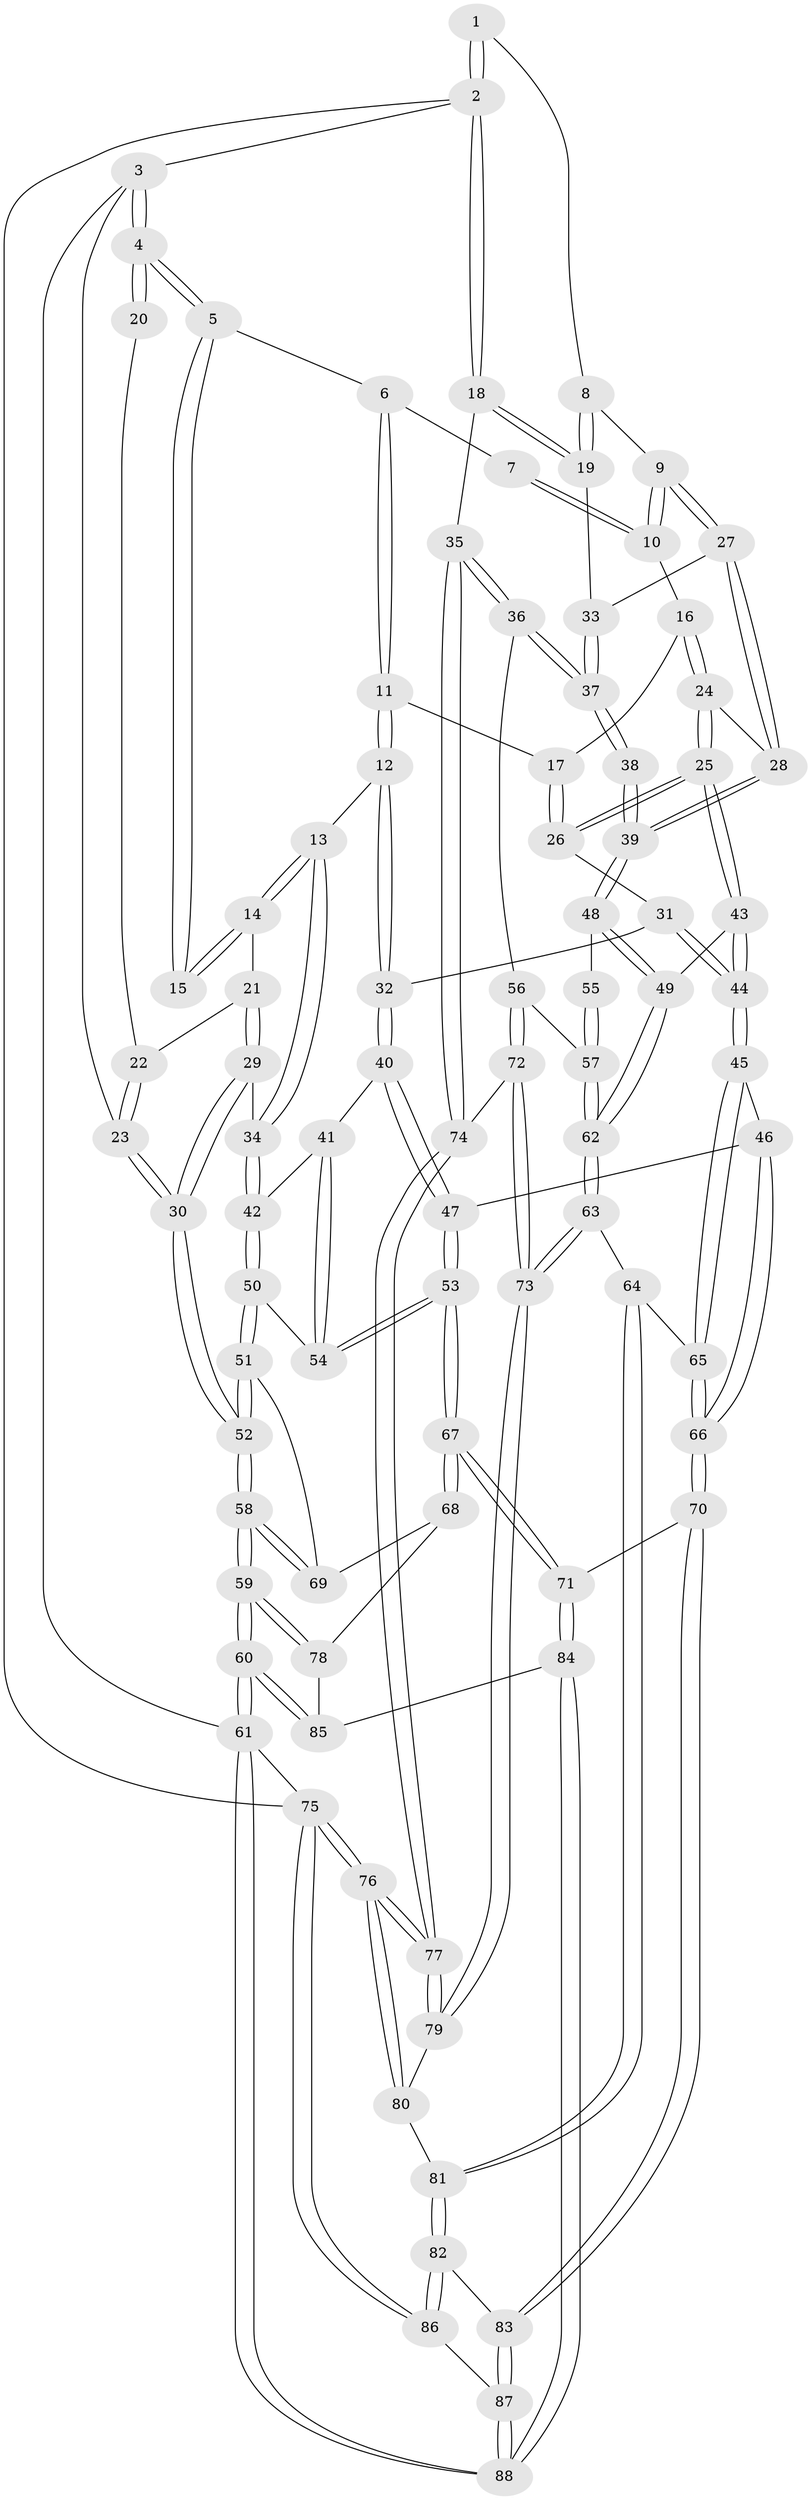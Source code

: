 // coarse degree distribution, {4: 0.46, 5: 0.28, 3: 0.24, 6: 0.02}
// Generated by graph-tools (version 1.1) at 2025/24/03/03/25 07:24:38]
// undirected, 88 vertices, 217 edges
graph export_dot {
graph [start="1"]
  node [color=gray90,style=filled];
  1 [pos="+0.8422210347430578+0"];
  2 [pos="+1+0"];
  3 [pos="+0+0"];
  4 [pos="+0+0"];
  5 [pos="+0.3065598746709556+0"];
  6 [pos="+0.40533542374660547+0"];
  7 [pos="+0.499160420792995+0"];
  8 [pos="+0.8384146675773646+0"];
  9 [pos="+0.7845936640478154+0.09882663755597797"];
  10 [pos="+0.6074582708395848+0.05775281514179303"];
  11 [pos="+0.36969893645909385+0.046540045319233565"];
  12 [pos="+0.31529258318133396+0.18791375872590854"];
  13 [pos="+0.31038150372387463+0.18693175426342504"];
  14 [pos="+0.20765915469831334+0.13366880848244056"];
  15 [pos="+0.1780438100790663+0.0780917662779101"];
  16 [pos="+0.5818735652154811+0.11450425089238833"];
  17 [pos="+0.5444468024630391+0.11830644983615844"];
  18 [pos="+1+0.19106989646495057"];
  19 [pos="+1+0.15436133159836954"];
  20 [pos="+0.03882700557312777+0"];
  21 [pos="+0.12747710294196543+0.13673356766433292"];
  22 [pos="+0.11839262142723682+0.12979014881968304"];
  23 [pos="+0+0"];
  24 [pos="+0.6345227002654747+0.2568936672979937"];
  25 [pos="+0.6076574584058111+0.2788928741690188"];
  26 [pos="+0.4703048143022482+0.22104780272563782"];
  27 [pos="+0.7969636631576218+0.1828912954272608"];
  28 [pos="+0.776005342717601+0.2261288291674953"];
  29 [pos="+0+0.2808030960047252"];
  30 [pos="+0+0.2592815711666573"];
  31 [pos="+0.3318208550224496+0.20412065764177026"];
  32 [pos="+0.320073763566936+0.1985285526068432"];
  33 [pos="+0.9502269044261985+0.1732761245868636"];
  34 [pos="+0.014213673040348328+0.2887983136578735"];
  35 [pos="+1+0.4290535642369921"];
  36 [pos="+1+0.4312447606814388"];
  37 [pos="+0.9355703444323523+0.3949097431734194"];
  38 [pos="+0.9273646500260005+0.39253846606765436"];
  39 [pos="+0.8175507741317405+0.31599735524346984"];
  40 [pos="+0.2794689804688491+0.3151331633907733"];
  41 [pos="+0.239428294731448+0.3540704852837713"];
  42 [pos="+0.11821883884072164+0.37948281323577576"];
  43 [pos="+0.5748156643242199+0.39587634999529486"];
  44 [pos="+0.5094015868618457+0.4421218546849403"];
  45 [pos="+0.49117825750722466+0.4730212104926218"];
  46 [pos="+0.4389831942690812+0.4921037066131143"];
  47 [pos="+0.4070485417030594+0.49968078710110353"];
  48 [pos="+0.7131735782269912+0.4664436669966698"];
  49 [pos="+0.7123825811530006+0.4670129598677028"];
  50 [pos="+0.10753909840468691+0.5144919936512544"];
  51 [pos="+0.10375432533896686+0.5179497942891657"];
  52 [pos="+0+0.5310702943905773"];
  53 [pos="+0.31978221818647357+0.5712419105675707"];
  54 [pos="+0.24538163716293562+0.5169669641071457"];
  55 [pos="+0.8312038918947519+0.47692745187474167"];
  56 [pos="+0.8975903143570655+0.5669614906547279"];
  57 [pos="+0.8338246533747764+0.5439100390015643"];
  58 [pos="+0+0.6656212003456502"];
  59 [pos="+0+0.7641133032551777"];
  60 [pos="+0+0.7722708104320465"];
  61 [pos="+0+1"];
  62 [pos="+0.7181155926396598+0.5831124476550171"];
  63 [pos="+0.7042403278802154+0.6199232635625961"];
  64 [pos="+0.6733001995560856+0.6374497311383819"];
  65 [pos="+0.602082743002109+0.6425860315287406"];
  66 [pos="+0.488094602947804+0.7713863435451143"];
  67 [pos="+0.3045887308702972+0.7042562667384793"];
  68 [pos="+0.13943683873127766+0.6676024398951794"];
  69 [pos="+0.12267843598100876+0.6438389139400352"];
  70 [pos="+0.4632323726048073+0.8055717590895465"];
  71 [pos="+0.34527716985679735+0.7923974733029513"];
  72 [pos="+0.8920765373817652+0.6646031847647841"];
  73 [pos="+0.8691181421627361+0.7061557862576584"];
  74 [pos="+1+0.5610754562687775"];
  75 [pos="+1+1"];
  76 [pos="+1+1"];
  77 [pos="+1+1"];
  78 [pos="+0.09371949872742041+0.7293622530471449"];
  79 [pos="+0.8699286702656025+0.7092024404118425"];
  80 [pos="+0.781754313317215+0.8427969532594962"];
  81 [pos="+0.7217472835239963+0.8490055936413804"];
  82 [pos="+0.6643844735202852+0.8895215844378892"];
  83 [pos="+0.47005753052049803+0.8130560384591505"];
  84 [pos="+0.2233440238101189+0.9313967473539443"];
  85 [pos="+0.1261896592619117+0.8551433013000423"];
  86 [pos="+0.6929105266141513+1"];
  87 [pos="+0.5051987269207227+1"];
  88 [pos="+0.150608925263536+1"];
  1 -- 2;
  1 -- 2;
  1 -- 8;
  2 -- 3;
  2 -- 18;
  2 -- 18;
  2 -- 75;
  3 -- 4;
  3 -- 4;
  3 -- 23;
  3 -- 61;
  4 -- 5;
  4 -- 5;
  4 -- 20;
  4 -- 20;
  5 -- 6;
  5 -- 15;
  5 -- 15;
  6 -- 7;
  6 -- 11;
  6 -- 11;
  7 -- 10;
  7 -- 10;
  8 -- 9;
  8 -- 19;
  8 -- 19;
  9 -- 10;
  9 -- 10;
  9 -- 27;
  9 -- 27;
  10 -- 16;
  11 -- 12;
  11 -- 12;
  11 -- 17;
  12 -- 13;
  12 -- 32;
  12 -- 32;
  13 -- 14;
  13 -- 14;
  13 -- 34;
  13 -- 34;
  14 -- 15;
  14 -- 15;
  14 -- 21;
  16 -- 17;
  16 -- 24;
  16 -- 24;
  17 -- 26;
  17 -- 26;
  18 -- 19;
  18 -- 19;
  18 -- 35;
  19 -- 33;
  20 -- 22;
  21 -- 22;
  21 -- 29;
  21 -- 29;
  22 -- 23;
  22 -- 23;
  23 -- 30;
  23 -- 30;
  24 -- 25;
  24 -- 25;
  24 -- 28;
  25 -- 26;
  25 -- 26;
  25 -- 43;
  25 -- 43;
  26 -- 31;
  27 -- 28;
  27 -- 28;
  27 -- 33;
  28 -- 39;
  28 -- 39;
  29 -- 30;
  29 -- 30;
  29 -- 34;
  30 -- 52;
  30 -- 52;
  31 -- 32;
  31 -- 44;
  31 -- 44;
  32 -- 40;
  32 -- 40;
  33 -- 37;
  33 -- 37;
  34 -- 42;
  34 -- 42;
  35 -- 36;
  35 -- 36;
  35 -- 74;
  35 -- 74;
  36 -- 37;
  36 -- 37;
  36 -- 56;
  37 -- 38;
  37 -- 38;
  38 -- 39;
  38 -- 39;
  39 -- 48;
  39 -- 48;
  40 -- 41;
  40 -- 47;
  40 -- 47;
  41 -- 42;
  41 -- 54;
  41 -- 54;
  42 -- 50;
  42 -- 50;
  43 -- 44;
  43 -- 44;
  43 -- 49;
  44 -- 45;
  44 -- 45;
  45 -- 46;
  45 -- 65;
  45 -- 65;
  46 -- 47;
  46 -- 66;
  46 -- 66;
  47 -- 53;
  47 -- 53;
  48 -- 49;
  48 -- 49;
  48 -- 55;
  49 -- 62;
  49 -- 62;
  50 -- 51;
  50 -- 51;
  50 -- 54;
  51 -- 52;
  51 -- 52;
  51 -- 69;
  52 -- 58;
  52 -- 58;
  53 -- 54;
  53 -- 54;
  53 -- 67;
  53 -- 67;
  55 -- 57;
  55 -- 57;
  56 -- 57;
  56 -- 72;
  56 -- 72;
  57 -- 62;
  57 -- 62;
  58 -- 59;
  58 -- 59;
  58 -- 69;
  58 -- 69;
  59 -- 60;
  59 -- 60;
  59 -- 78;
  59 -- 78;
  60 -- 61;
  60 -- 61;
  60 -- 85;
  60 -- 85;
  61 -- 88;
  61 -- 88;
  61 -- 75;
  62 -- 63;
  62 -- 63;
  63 -- 64;
  63 -- 73;
  63 -- 73;
  64 -- 65;
  64 -- 81;
  64 -- 81;
  65 -- 66;
  65 -- 66;
  66 -- 70;
  66 -- 70;
  67 -- 68;
  67 -- 68;
  67 -- 71;
  67 -- 71;
  68 -- 69;
  68 -- 78;
  70 -- 71;
  70 -- 83;
  70 -- 83;
  71 -- 84;
  71 -- 84;
  72 -- 73;
  72 -- 73;
  72 -- 74;
  73 -- 79;
  73 -- 79;
  74 -- 77;
  74 -- 77;
  75 -- 76;
  75 -- 76;
  75 -- 86;
  75 -- 86;
  76 -- 77;
  76 -- 77;
  76 -- 80;
  76 -- 80;
  77 -- 79;
  77 -- 79;
  78 -- 85;
  79 -- 80;
  80 -- 81;
  81 -- 82;
  81 -- 82;
  82 -- 83;
  82 -- 86;
  82 -- 86;
  83 -- 87;
  83 -- 87;
  84 -- 85;
  84 -- 88;
  84 -- 88;
  86 -- 87;
  87 -- 88;
  87 -- 88;
}
